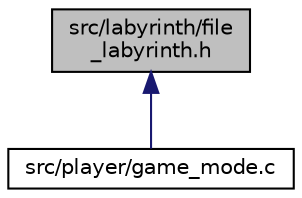 digraph "src/labyrinth/file_labyrinth.h"
{
  edge [fontname="Helvetica",fontsize="10",labelfontname="Helvetica",labelfontsize="10"];
  node [fontname="Helvetica",fontsize="10",shape=record];
  Node3 [label="src/labyrinth/file\l_labyrinth.h",height=0.2,width=0.4,color="black", fillcolor="grey75", style="filled", fontcolor="black"];
  Node3 -> Node4 [dir="back",color="midnightblue",fontsize="10",style="solid",fontname="Helvetica"];
  Node4 [label="src/player/game_mode.c",height=0.2,width=0.4,color="black", fillcolor="white", style="filled",URL="$game__mode_8c.html",tooltip="function to launch game modes "];
}
